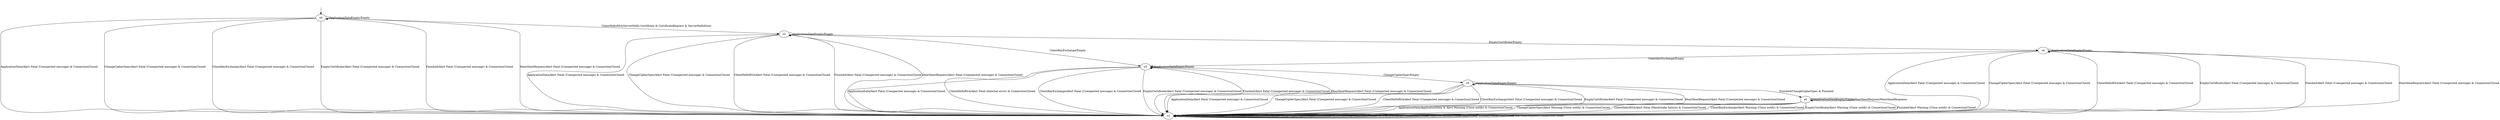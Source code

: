 digraph h0 {
s0 [label="s0"];
s1 [label="s1"];
s2 [label="s2"];
s3 [label="s3"];
s4 [label="s4"];
s5 [label="s5"];
s6 [label="s6"];
s0 -> s1 [label="ApplicationData/Alert Fatal (Unexpected message) & ConnectionClosed"];
s0 -> s0 [label="ApplicationDataEmpty/Empty"];
s0 -> s1 [label="ChangeCipherSpec/Alert Fatal (Unexpected message) & ConnectionClosed"];
s0 -> s2 [label="ClientHelloRSA/ServerHello Certificate & CertificateRequest & ServerHelloDone"];
s0 -> s1 [label="ClientKeyExchange/Alert Fatal (Unexpected message) & ConnectionClosed"];
s0 -> s1 [label="EmptyCertificate/Alert Fatal (Unexpected message) & ConnectionClosed"];
s0 -> s1 [label="Finished/Alert Fatal (Unexpected message) & ConnectionClosed"];
s0 -> s1 [label="HeartbeatRequest/Alert Fatal (Unexpected message) & ConnectionClosed"];
s1 -> s1 [label="ApplicationData/ConnectionClosed"];
s1 -> s1 [label="ApplicationDataEmpty/ConnectionClosed"];
s1 -> s1 [label="ChangeCipherSpec/ConnectionClosed"];
s1 -> s1 [label="ClientHelloRSA/ConnectionClosed"];
s1 -> s1 [label="ClientKeyExchange/ConnectionClosed"];
s1 -> s1 [label="EmptyCertificate/ConnectionClosed"];
s1 -> s1 [label="Finished/ConnectionClosed"];
s1 -> s1 [label="HeartbeatRequest/ConnectionClosed"];
s2 -> s1 [label="ApplicationData/Alert Fatal (Unexpected message) & ConnectionClosed"];
s2 -> s2 [label="ApplicationDataEmpty/Empty"];
s2 -> s1 [label="ChangeCipherSpec/Alert Fatal (Unexpected message) & ConnectionClosed"];
s2 -> s1 [label="ClientHelloRSA/Alert Fatal (Unexpected message) & ConnectionClosed"];
s2 -> s3 [label="ClientKeyExchange/Empty"];
s2 -> s4 [label="EmptyCertificate/Empty"];
s2 -> s1 [label="Finished/Alert Fatal (Unexpected message) & ConnectionClosed"];
s2 -> s1 [label="HeartbeatRequest/Alert Fatal (Unexpected message) & ConnectionClosed"];
s3 -> s1 [label="ApplicationData/Alert Fatal (Unexpected message) & ConnectionClosed"];
s3 -> s3 [label="ApplicationDataEmpty/Empty"];
s3 -> s5 [label="ChangeCipherSpec/Empty"];
s3 -> s1 [label="ClientHelloRSA/Alert Fatal (Internal error) & ConnectionClosed"];
s3 -> s1 [label="ClientKeyExchange/Alert Fatal (Unexpected message) & ConnectionClosed"];
s3 -> s1 [label="EmptyCertificate/Alert Fatal (Unexpected message) & ConnectionClosed"];
s3 -> s1 [label="Finished/Alert Fatal (Unexpected message) & ConnectionClosed"];
s3 -> s1 [label="HeartbeatRequest/Alert Fatal (Unexpected message) & ConnectionClosed"];
s4 -> s1 [label="ApplicationData/Alert Fatal (Unexpected message) & ConnectionClosed"];
s4 -> s4 [label="ApplicationDataEmpty/Empty"];
s4 -> s1 [label="ChangeCipherSpec/Alert Fatal (Unexpected message) & ConnectionClosed"];
s4 -> s1 [label="ClientHelloRSA/Alert Fatal (Unexpected message) & ConnectionClosed"];
s4 -> s3 [label="ClientKeyExchange/Empty"];
s4 -> s1 [label="EmptyCertificate/Alert Fatal (Unexpected message) & ConnectionClosed"];
s4 -> s1 [label="Finished/Alert Fatal (Unexpected message) & ConnectionClosed"];
s4 -> s1 [label="HeartbeatRequest/Alert Fatal (Unexpected message) & ConnectionClosed"];
s5 -> s1 [label="ApplicationData/Alert Fatal (Unexpected message) & ConnectionClosed"];
s5 -> s5 [label="ApplicationDataEmpty/Empty"];
s5 -> s1 [label="ChangeCipherSpec/Alert Fatal (Unexpected message) & ConnectionClosed"];
s5 -> s1 [label="ClientHelloRSA/Alert Fatal (Unexpected message) & ConnectionClosed"];
s5 -> s1 [label="ClientKeyExchange/Alert Fatal (Unexpected message) & ConnectionClosed"];
s5 -> s1 [label="EmptyCertificate/Alert Fatal (Unexpected message) & ConnectionClosed"];
s5 -> s6 [label="Finished/ChangeCipherSpec & Finished"];
s5 -> s1 [label="HeartbeatRequest/Alert Fatal (Unexpected message) & ConnectionClosed"];
s6 -> s1 [label="ApplicationData/ApplicationData & Alert Warning (Close notify) & ConnectionClosed"];
s6 -> s6 [label="ApplicationDataEmpty/Empty"];
s6 -> s1 [label="ChangeCipherSpec/Alert Warning (Close notify) & ConnectionClosed"];
s6 -> s1 [label="ClientHelloRSA/Alert Fatal (Handshake failure) & ConnectionClosed"];
s6 -> s1 [label="ClientKeyExchange/Alert Warning (Close notify) & ConnectionClosed"];
s6 -> s1 [label="EmptyCertificate/Alert Warning (Close notify) & ConnectionClosed"];
s6 -> s1 [label="Finished/Alert Warning (Close notify) & ConnectionClosed"];
s6 -> s6 [label="HeartbeatRequest/HeartbeatResponse"];
__start0 [shape=none, label=""];
__start0 -> s0 [label=""];
}
